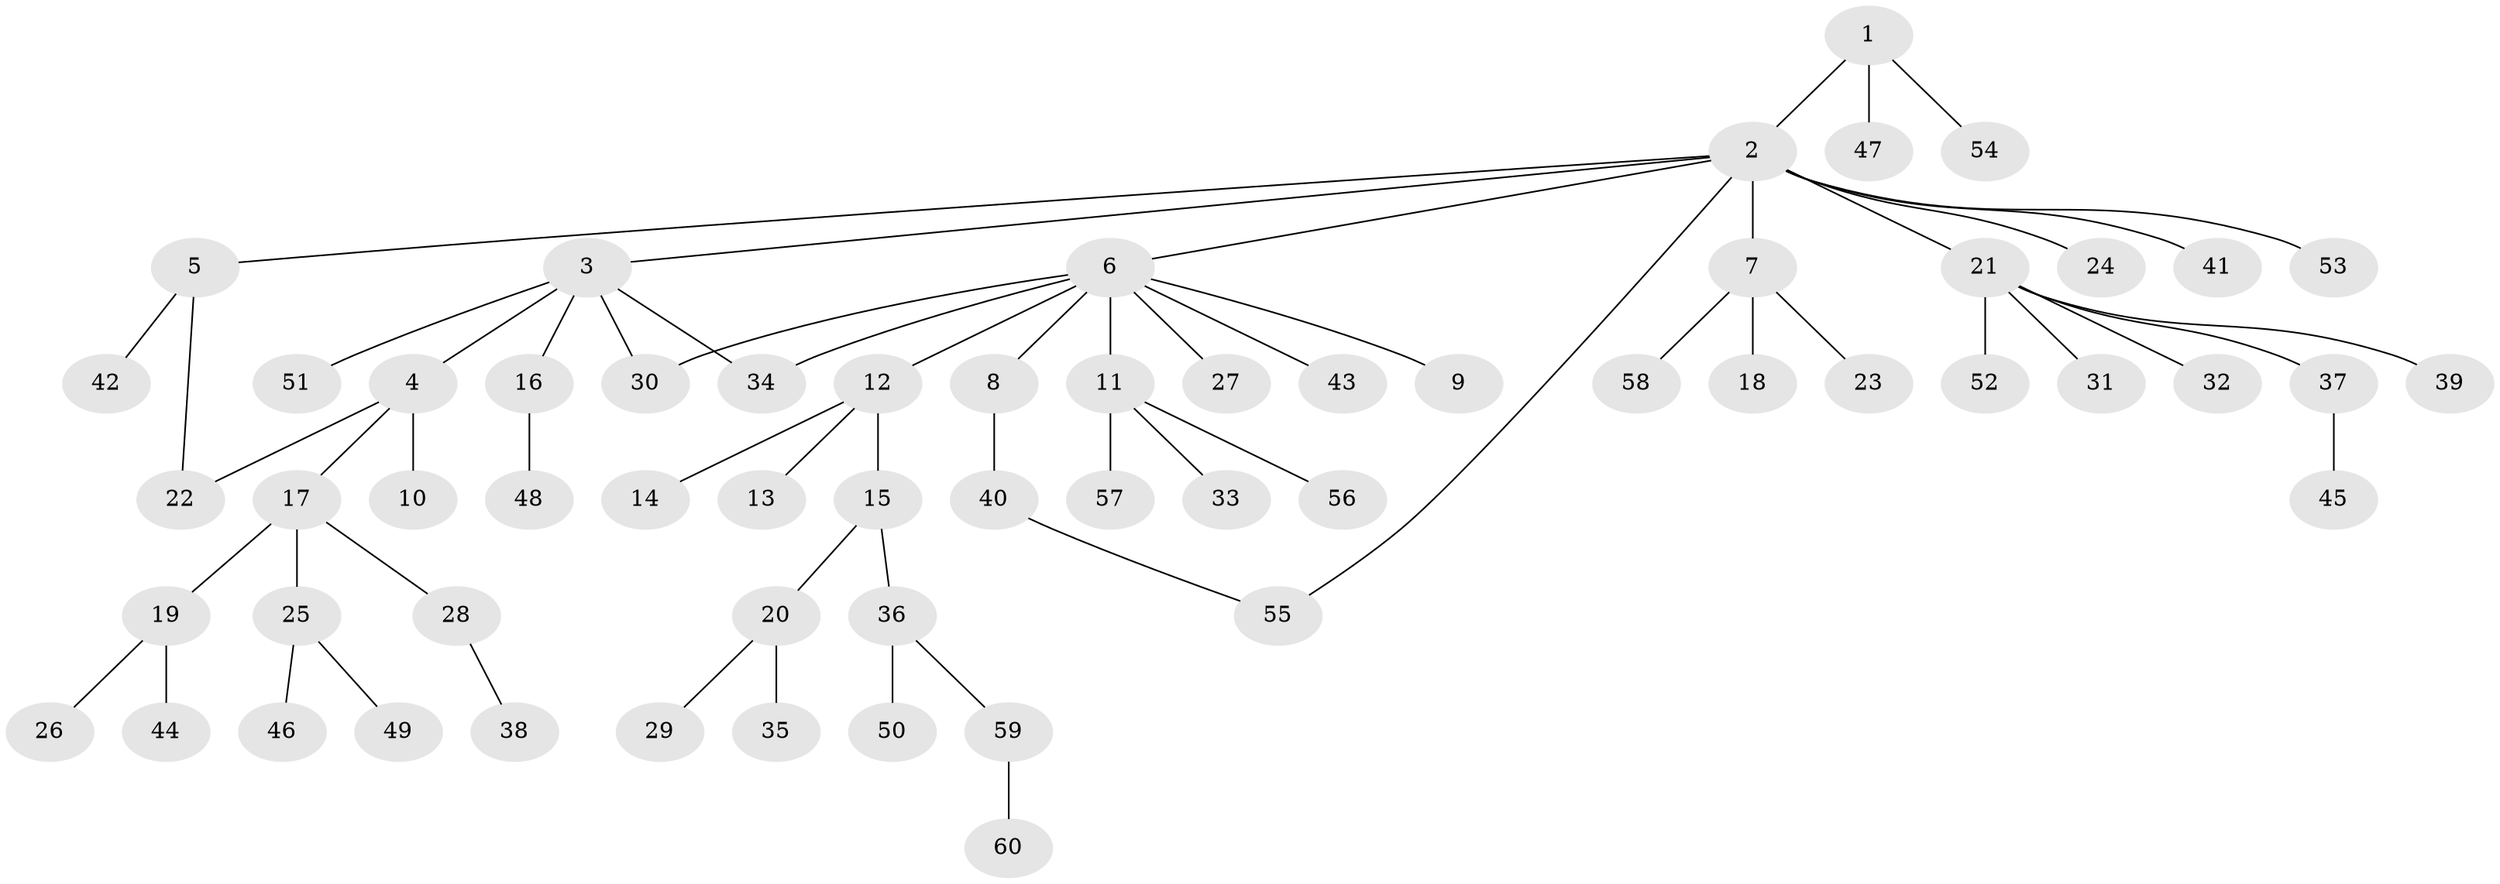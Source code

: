 // coarse degree distribution, {2: 0.3, 3: 0.06666666666666667, 4: 0.06666666666666667, 1: 0.4666666666666667, 7: 0.03333333333333333, 5: 0.03333333333333333, 8: 0.03333333333333333}
// Generated by graph-tools (version 1.1) at 2025/36/03/04/25 23:36:56]
// undirected, 60 vertices, 63 edges
graph export_dot {
  node [color=gray90,style=filled];
  1;
  2;
  3;
  4;
  5;
  6;
  7;
  8;
  9;
  10;
  11;
  12;
  13;
  14;
  15;
  16;
  17;
  18;
  19;
  20;
  21;
  22;
  23;
  24;
  25;
  26;
  27;
  28;
  29;
  30;
  31;
  32;
  33;
  34;
  35;
  36;
  37;
  38;
  39;
  40;
  41;
  42;
  43;
  44;
  45;
  46;
  47;
  48;
  49;
  50;
  51;
  52;
  53;
  54;
  55;
  56;
  57;
  58;
  59;
  60;
  1 -- 2;
  1 -- 47;
  1 -- 54;
  2 -- 3;
  2 -- 5;
  2 -- 6;
  2 -- 7;
  2 -- 21;
  2 -- 24;
  2 -- 41;
  2 -- 53;
  2 -- 55;
  3 -- 4;
  3 -- 16;
  3 -- 30;
  3 -- 34;
  3 -- 51;
  4 -- 10;
  4 -- 17;
  4 -- 22;
  5 -- 22;
  5 -- 42;
  6 -- 8;
  6 -- 9;
  6 -- 11;
  6 -- 12;
  6 -- 27;
  6 -- 30;
  6 -- 34;
  6 -- 43;
  7 -- 18;
  7 -- 23;
  7 -- 58;
  8 -- 40;
  11 -- 33;
  11 -- 56;
  11 -- 57;
  12 -- 13;
  12 -- 14;
  12 -- 15;
  15 -- 20;
  15 -- 36;
  16 -- 48;
  17 -- 19;
  17 -- 25;
  17 -- 28;
  19 -- 26;
  19 -- 44;
  20 -- 29;
  20 -- 35;
  21 -- 31;
  21 -- 32;
  21 -- 37;
  21 -- 39;
  21 -- 52;
  25 -- 46;
  25 -- 49;
  28 -- 38;
  36 -- 50;
  36 -- 59;
  37 -- 45;
  40 -- 55;
  59 -- 60;
}
